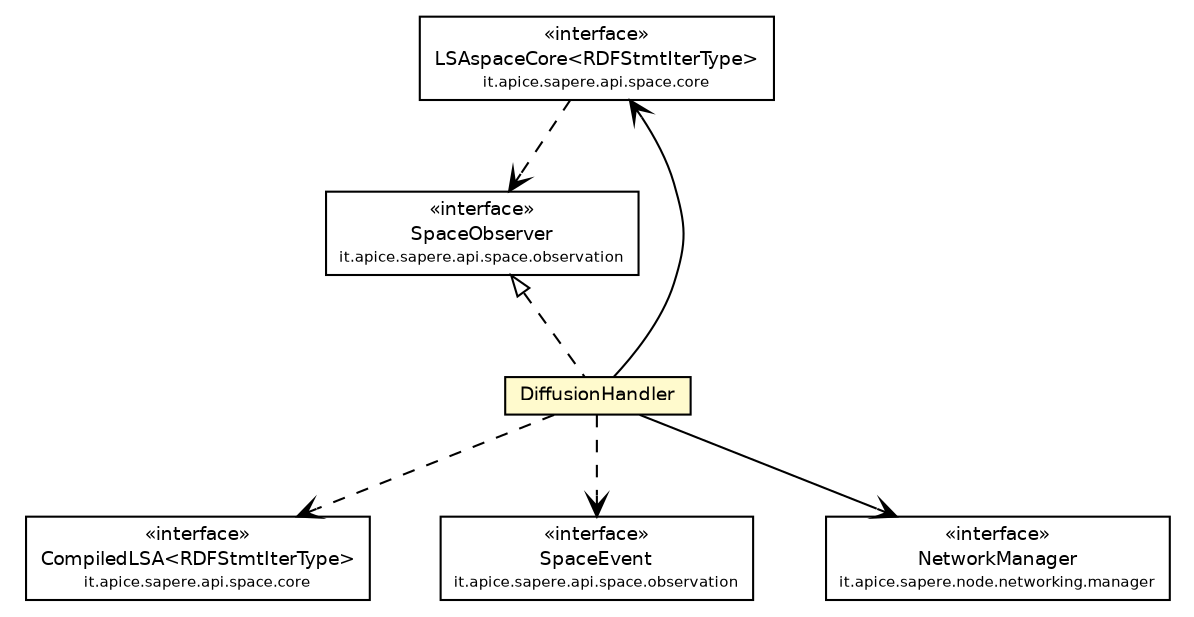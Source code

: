 #!/usr/local/bin/dot
#
# Class diagram 
# Generated by UmlGraph version 4.4 (http://www.spinellis.gr/sw/umlgraph)
#

digraph G {
	edge [fontname="Helvetica",fontsize=10,labelfontname="Helvetica",labelfontsize=10];
	node [fontname="Helvetica",fontsize=10,shape=plaintext];
	// it.apice.sapere.api.space.core.LSAspaceCore<RDFStmtIterType>
	c71760 [label=<<table border="0" cellborder="1" cellspacing="0" cellpadding="2" port="p" href="../../api/space/core/LSAspaceCore.html">
		<tr><td><table border="0" cellspacing="0" cellpadding="1">
			<tr><td> &laquo;interface&raquo; </td></tr>
			<tr><td> LSAspaceCore&lt;RDFStmtIterType&gt; </td></tr>
			<tr><td><font point-size="7.0"> it.apice.sapere.api.space.core </font></td></tr>
		</table></td></tr>
		</table>>, fontname="Helvetica", fontcolor="black", fontsize=9.0];
	// it.apice.sapere.api.space.core.CompiledLSA<RDFStmtIterType>
	c71763 [label=<<table border="0" cellborder="1" cellspacing="0" cellpadding="2" port="p" href="../../api/space/core/CompiledLSA.html">
		<tr><td><table border="0" cellspacing="0" cellpadding="1">
			<tr><td> &laquo;interface&raquo; </td></tr>
			<tr><td> CompiledLSA&lt;RDFStmtIterType&gt; </td></tr>
			<tr><td><font point-size="7.0"> it.apice.sapere.api.space.core </font></td></tr>
		</table></td></tr>
		</table>>, fontname="Helvetica", fontcolor="black", fontsize=9.0];
	// it.apice.sapere.api.space.observation.SpaceObserver
	c71776 [label=<<table border="0" cellborder="1" cellspacing="0" cellpadding="2" port="p" href="../../api/space/observation/SpaceObserver.html">
		<tr><td><table border="0" cellspacing="0" cellpadding="1">
			<tr><td> &laquo;interface&raquo; </td></tr>
			<tr><td> SpaceObserver </td></tr>
			<tr><td><font point-size="7.0"> it.apice.sapere.api.space.observation </font></td></tr>
		</table></td></tr>
		</table>>, fontname="Helvetica", fontcolor="black", fontsize=9.0];
	// it.apice.sapere.api.space.observation.SpaceEvent
	c71777 [label=<<table border="0" cellborder="1" cellspacing="0" cellpadding="2" port="p" href="../../api/space/observation/SpaceEvent.html">
		<tr><td><table border="0" cellspacing="0" cellpadding="1">
			<tr><td> &laquo;interface&raquo; </td></tr>
			<tr><td> SpaceEvent </td></tr>
			<tr><td><font point-size="7.0"> it.apice.sapere.api.space.observation </font></td></tr>
		</table></td></tr>
		</table>>, fontname="Helvetica", fontcolor="black", fontsize=9.0];
	// it.apice.sapere.management.impl.DiffusionHandler
	c71865 [label=<<table border="0" cellborder="1" cellspacing="0" cellpadding="2" port="p" bgcolor="lemonChiffon" href="./DiffusionHandler.html">
		<tr><td><table border="0" cellspacing="0" cellpadding="1">
			<tr><td> DiffusionHandler </td></tr>
		</table></td></tr>
		</table>>, fontname="Helvetica", fontcolor="black", fontsize=9.0];
	// it.apice.sapere.node.networking.manager.NetworkManager
	c71888 [label=<<table border="0" cellborder="1" cellspacing="0" cellpadding="2" port="p" href="../../node/networking/manager/NetworkManager.html">
		<tr><td><table border="0" cellspacing="0" cellpadding="1">
			<tr><td> &laquo;interface&raquo; </td></tr>
			<tr><td> NetworkManager </td></tr>
			<tr><td><font point-size="7.0"> it.apice.sapere.node.networking.manager </font></td></tr>
		</table></td></tr>
		</table>>, fontname="Helvetica", fontcolor="black", fontsize=9.0];
	//it.apice.sapere.management.impl.DiffusionHandler implements it.apice.sapere.api.space.observation.SpaceObserver
	c71776:p -> c71865:p [dir=back,arrowtail=empty,style=dashed];
	// it.apice.sapere.management.impl.DiffusionHandler NAVASSOC it.apice.sapere.api.space.core.LSAspaceCore<RDFStmtIterType>
	c71865:p -> c71760:p [taillabel="", label="", headlabel="", fontname="Helvetica", fontcolor="black", fontsize=10.0, color="black", arrowhead=open];
	// it.apice.sapere.management.impl.DiffusionHandler NAVASSOC it.apice.sapere.node.networking.manager.NetworkManager
	c71865:p -> c71888:p [taillabel="", label="", headlabel="", fontname="Helvetica", fontcolor="black", fontsize=10.0, color="black", arrowhead=open];
	// it.apice.sapere.api.space.core.LSAspaceCore<RDFStmtIterType> DEPEND it.apice.sapere.api.space.observation.SpaceObserver
	c71760:p -> c71776:p [taillabel="", label="", headlabel="", fontname="Helvetica", fontcolor="black", fontsize=10.0, color="black", arrowhead=open, style=dashed];
	// it.apice.sapere.management.impl.DiffusionHandler DEPEND it.apice.sapere.api.space.core.CompiledLSA<RDFStmtIterType>
	c71865:p -> c71763:p [taillabel="", label="", headlabel="", fontname="Helvetica", fontcolor="black", fontsize=10.0, color="black", arrowhead=open, style=dashed];
	// it.apice.sapere.management.impl.DiffusionHandler DEPEND it.apice.sapere.api.space.observation.SpaceEvent
	c71865:p -> c71777:p [taillabel="", label="", headlabel="", fontname="Helvetica", fontcolor="black", fontsize=10.0, color="black", arrowhead=open, style=dashed];
}

